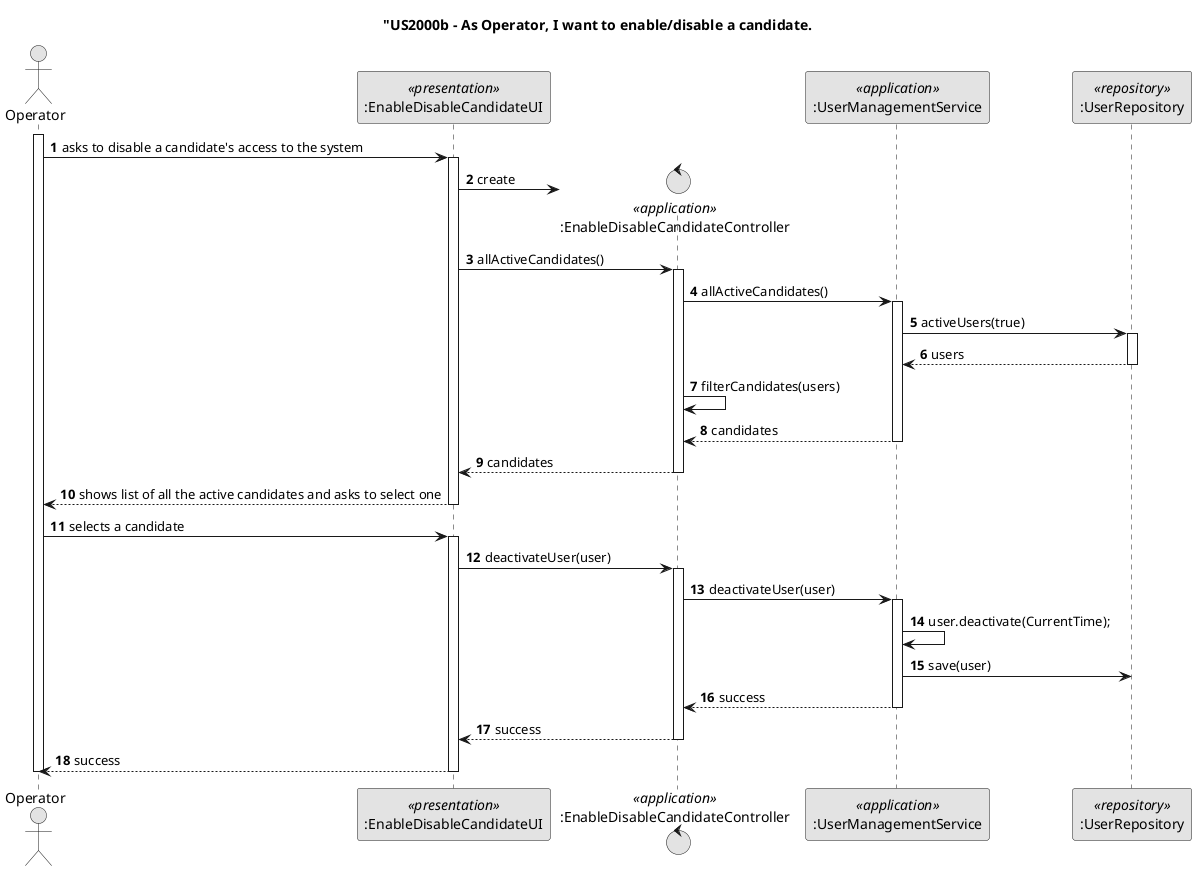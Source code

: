 @startuml
skinparam monochrome true
skinparam packageStyle rectangle
skinparam shadowing false

autonumber

title "US2000b - As Operator, I want to enable/disable a candidate.
'hide footbox
actor "Operator" as CM
participant ":EnableDisableCandidateUI" as UI <<presentation>>
control ":EnableDisableCandidateController" as CTRL <<application>>
participant ":UserManagementService" as UserManagementService <<application>>
participant ":UserRepository" as Repository <<repository>>


activate CM

    CM -> UI : asks to disable a candidate's access to the system

    activate UI

        UI -> CTRL** : create


        UI -> CTRL : allActiveCandidates()
    activate CTRL

    CTRL -> UserManagementService : allActiveCandidates()
    activate UserManagementService
UserManagementService->Repository: activeUsers(true)
            activate Repository
            Repository-->UserManagementService: users
            deactivate Repository
            CTRL -> CTRL : filterCandidates(users)
    UserManagementService --> CTRL :candidates
    deactivate UserManagementService

            CTRL --> UI : candidates
        deactivate CTRL




        UI --> CM : shows list of all the active candidates and asks to select one

    deactivate UI

    CM -> UI : selects a candidate
    activate UI

UI-> CTRL : deactivateUser(user)
         activate CTRL
         CTRL -> UserManagementService: deactivateUser(user)
         activate UserManagementService
         UserManagementService -> UserManagementService: user.deactivate(CurrentTime);
         UserManagementService -> Repository: save(user)

         UserManagementService --> CTRL: success
         deactivate UserManagementService

         CTRL --> UI: success
         deactivate CTRL

        UI --> CM : success

    deactivate UI



    deactivate UI
deactivate CM

@enduml
